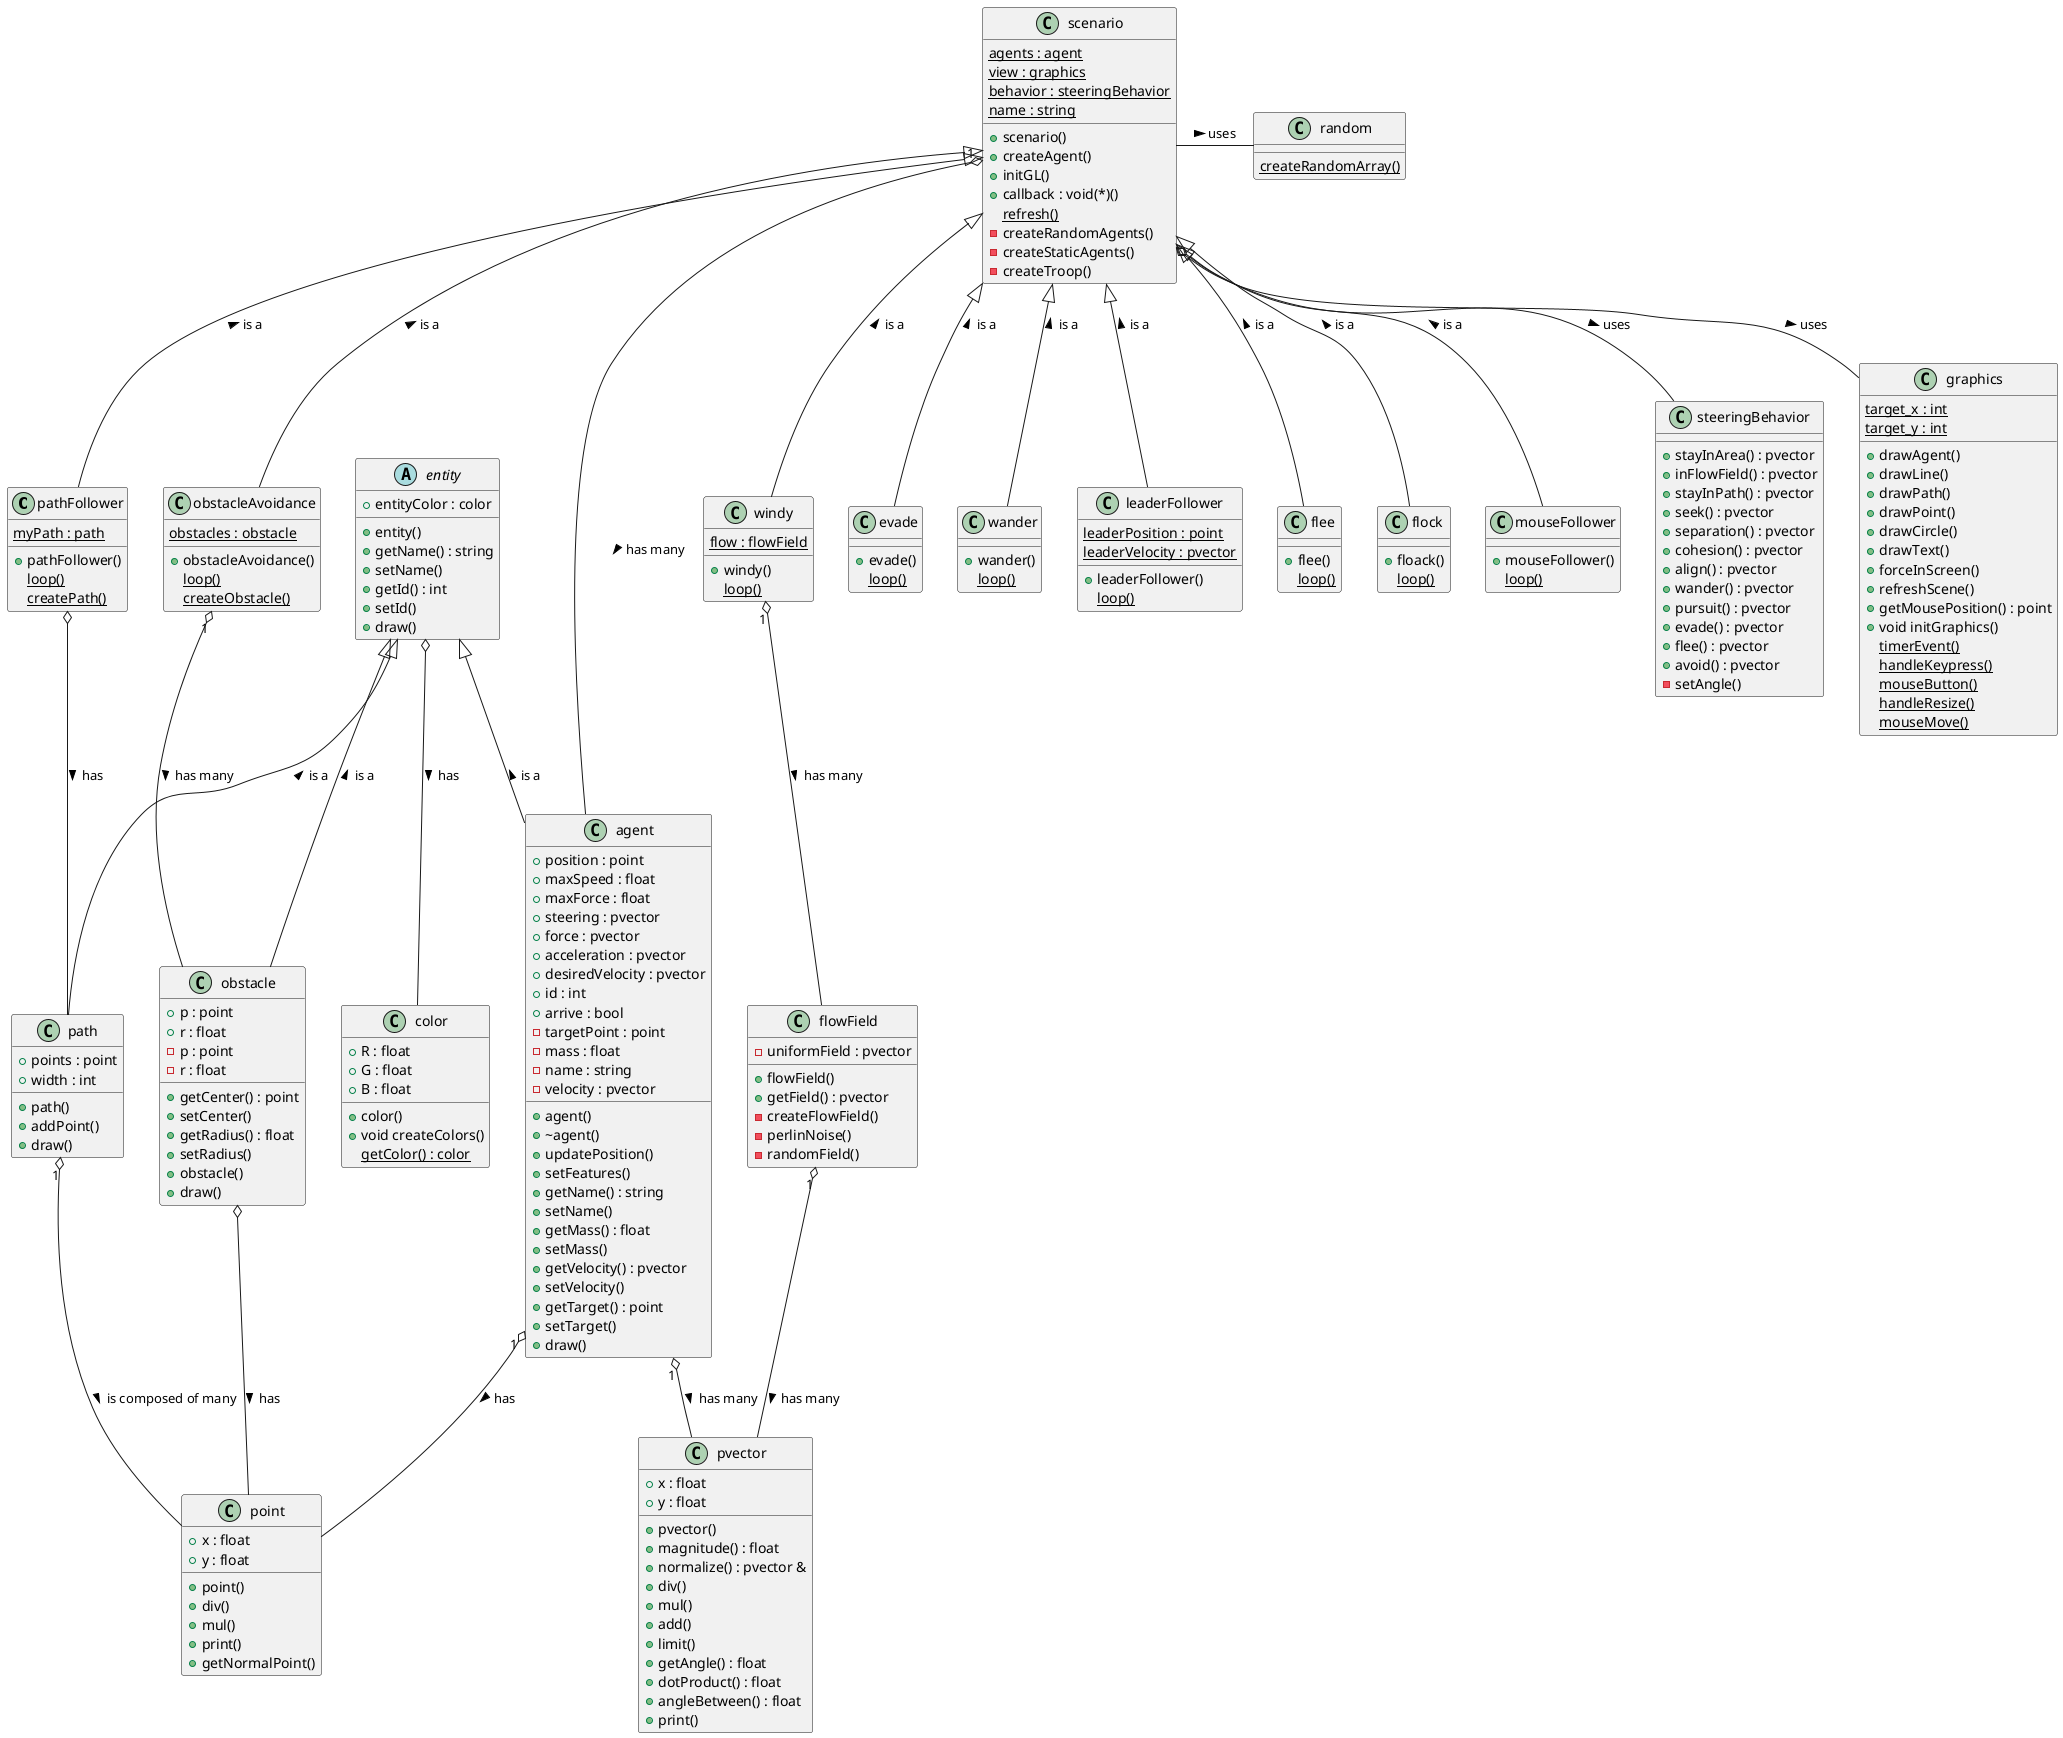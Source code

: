 @startuml class_diagram

class pathFollower{
  +pathFollower()
  {static}loop()
  {static}createPath()
  {static}myPath : path
}

abstract class "entity"{
  +entity()
  +getName() : string
  +setName()
  +getId() : int
  +setId()
  +draw()
  +entityColor : color
}

class evade{
  +evade()
  {static}loop()
}

class wander{
  +wander()
  {static}loop()
}

class windy{
  +windy()
  {static}loop()
  {static}flow : flowField
}

class leaderFollower{
  +leaderFollower()
  {static}loop()
  {static}leaderPosition : point
  {static}leaderVelocity : pvector
}


class obstacleAvoidance{
  +obstacleAvoidance()
  {static}loop()
  {static}obstacles : obstacle
  {static}createObstacle()
}

class flee{
  +flee()
  {static}loop()
}

class flock{
  +floack()
  {static}loop()
}

class mouseFollower{
  +mouseFollower()
  {static}loop()
}

class steeringBehavior{
  +stayInArea() : pvector
  +inFlowField() : pvector
  +stayInPath() : pvector
  +seek() : pvector
  +separation() : pvector
  +cohesion() : pvector
  +align() : pvector
  +wander() : pvector
  +pursuit() : pvector
  +evade() : pvector
  +flee() : pvector
  +avoid() : pvector
  -setAngle()
}

class scenario {
  +scenario()
  +createAgent()
  +initGL()  
  {static}agents : agent
  {static}view : graphics
  {static}behavior : steeringBehavior
  {static}name : string
  +callback : void(*)()
  {static}refresh()
  -createRandomAgents()
  -createStaticAgents()
  -createTroop()
}

class random {
  {static} createRandomArray()
}

class path {
  +points : point
  +width : int
  +path()
  +addPoint()
  +draw()
}

class agent{
  +agent()
  +~agent()
  +updatePosition()
  +setFeatures()
  +getName() : string
  +setName()
  +getMass() : float
  +setMass()
  +getVelocity() : pvector
  +setVelocity()  
  +getTarget() : point
  +setTarget()  
  +draw()
  +position : point  
  +maxSpeed : float
  +maxForce : float
  +steering : pvector
  +force : pvector
  +acceleration : pvector
  +desiredVelocity : pvector
  +id : int
  +arrive : bool
  -targetPoint : point
  -mass : float
  -name : string
  -velocity : pvector
}

class pvector{
  +pvector()
  +magnitude() : float
  +normalize() : pvector &
  +div()
  +mul()
  +add()
  +limit()
  +getAngle() : float
  +dotProduct() : float
  +angleBetween() : float
  +print()
  +x : float
  +y : float
}

class flowField{
  +flowField()
  +getField() : pvector
  -uniformField : pvector 
  -createFlowField()
  -perlinNoise()
  -randomField()
}

class obstacle{
  +p : point
  +r : float 
  +getCenter() : point
  +setCenter()
  +getRadius() : float
  +setRadius()
  +obstacle()  
  +draw()
  -p : point
  -r : float
}

class point{
  +x : float
  +y : float 
  +point()  
  +div()
  +mul()
  +print()
  +getNormalPoint()
}


class color{
  +R : float
  +G : float 
  +B : float
  +color()  
  +void createColors()
  {static}getColor() : color
}

class graphics{
  +drawAgent()
  +drawLine() 
  +drawPath()
  +drawPoint()
  +drawCircle()
  +drawText()
  +forceInScreen()
  +refreshScene()
  +getMousePosition() : point
  +void initGraphics()
  {static} timerEvent()
  {static} handleKeypress()
  {static} mouseButton()
  {static} handleResize()
  {static} mouseMove()
  {static} target_x : int
  {static} target_y : int
}

entity <|-- path : is a <
entity <|-- agent : is a <
entity <|-- obstacle : is a < 
obstacle o-- point : has >
flowField "1" o-- pvector : has many >
agent "1" o-- pvector : has many >
agent "1" o-- point : has >
entity o-- color : has >
path "1" o-- point : is composed of many >
scenario "1" o-- agent : has many >
scenario o-- graphics : uses >
scenario o-- steeringBehavior : uses  >
scenario <|-- evade : is a <
scenario <|-- leaderFollower : is a <
scenario <|-- flee : is a <
scenario <|-- flock : is a <
scenario <|-- mouseFollower : is a <
scenario <|-- obstacleAvoidance : is a <
scenario <|-- pathFollower : is a <
scenario <|-- wander : is a <
scenario <|-- windy : is a <
obstacleAvoidance "1" o-- obstacle : has many >
pathFollower o-- path : has >
windy "1" o-- flowField : has many >
scenario - random : uses >
@enduml
